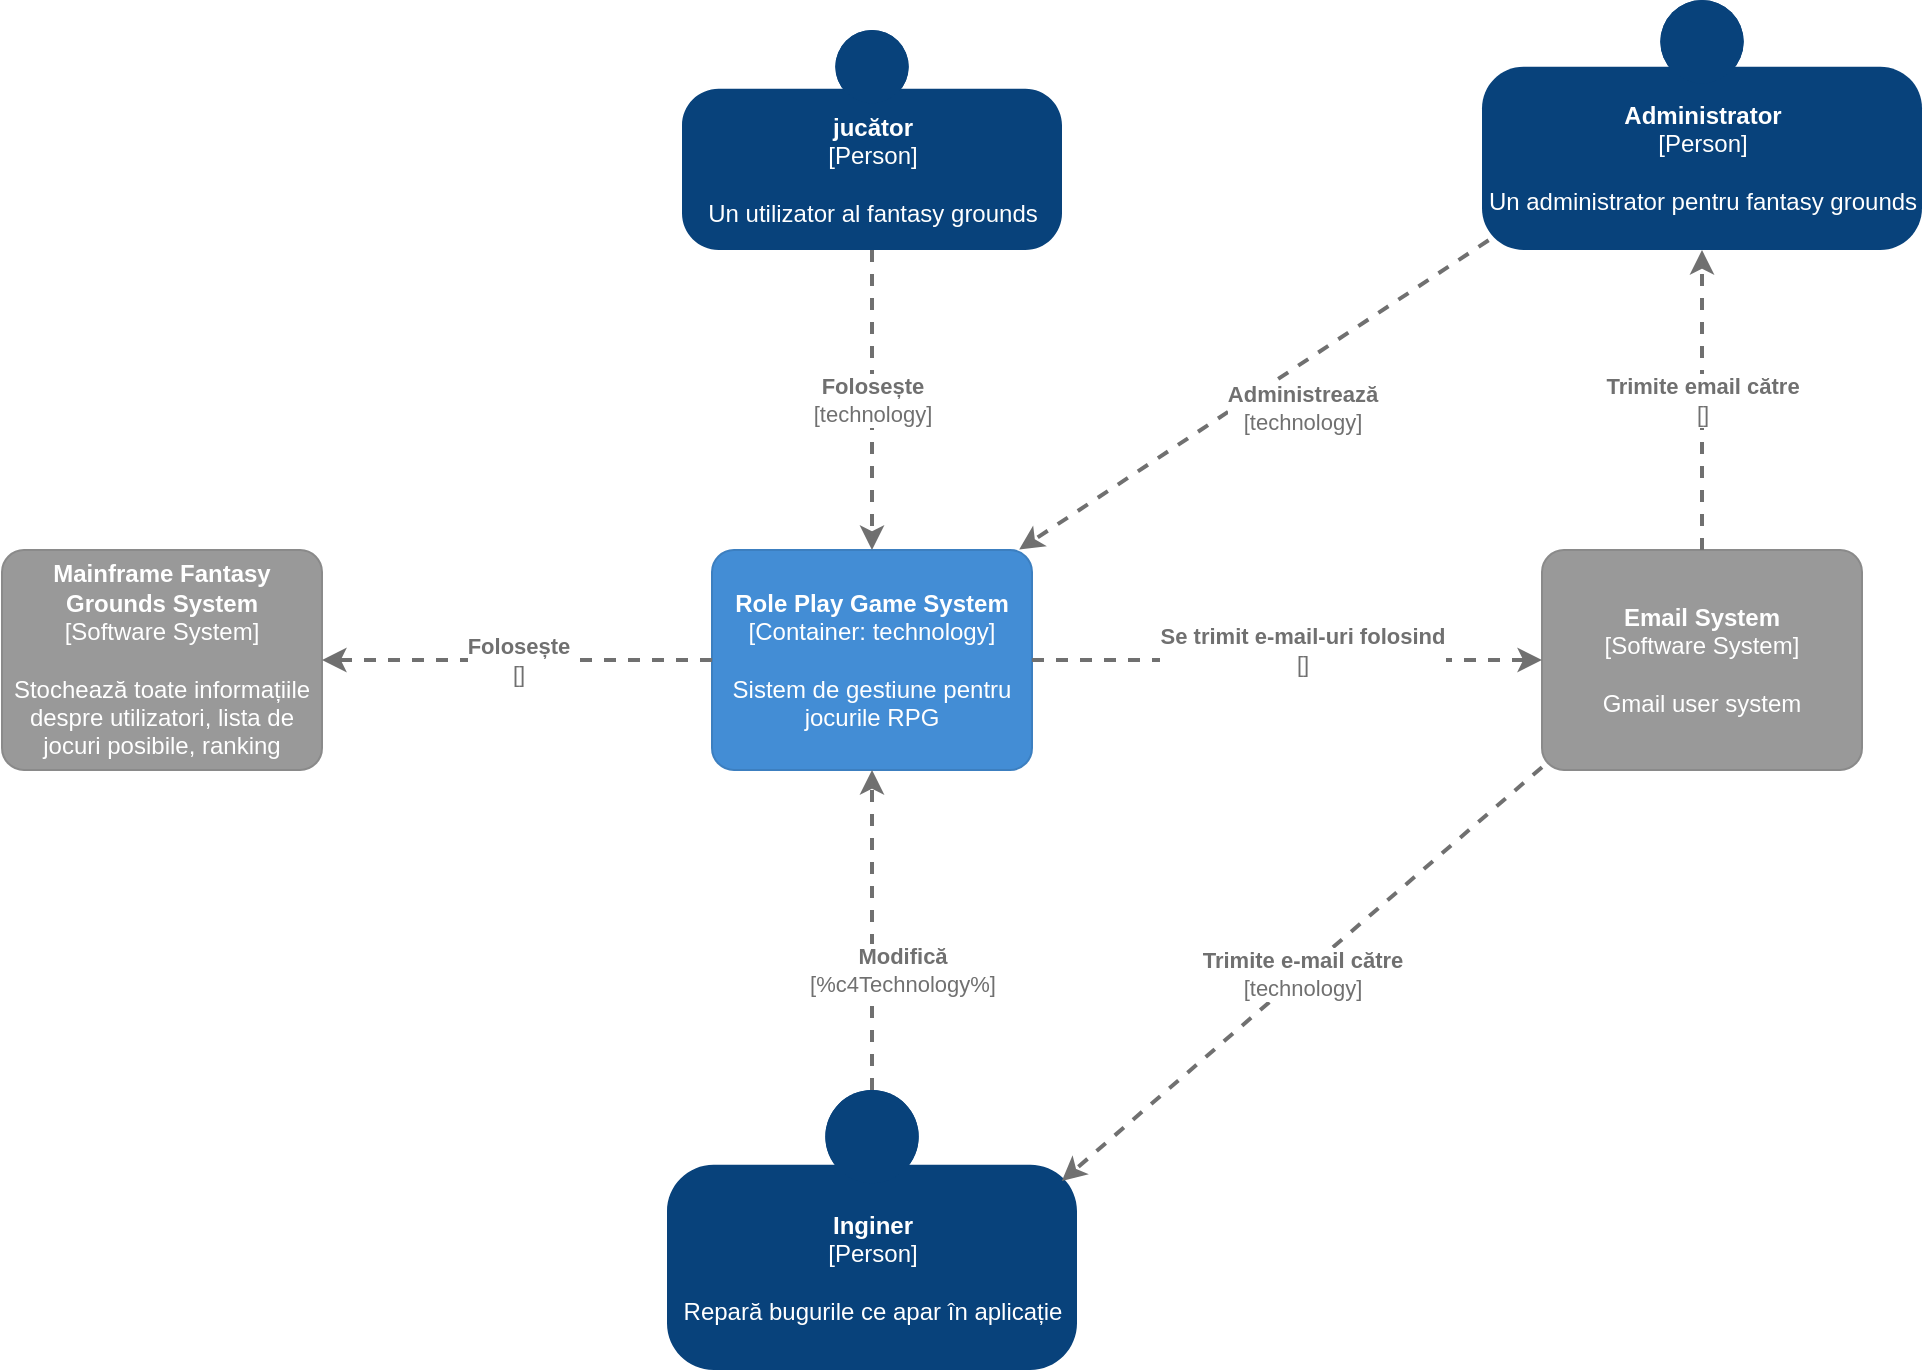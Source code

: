 <mxfile version="14.4.4" type="google"><diagram id="_lycBue0RQ0OkLhqteLK" name="Page-1"><mxGraphModel dx="2631" dy="1647" grid="1" gridSize="10" guides="1" tooltips="1" connect="1" arrows="0" fold="1" page="1" pageScale="1" pageWidth="1169" pageHeight="827" math="0" shadow="0"><root><mxCell id="0"/><mxCell id="1" parent="0"/><object placeholders="1" c4Name="jucător" c4Type="Person" c4Description="Un utilizator al fantasy grounds" label="&lt;b&gt;%c4Name%&lt;/b&gt;&lt;div&gt;[%c4Type%]&lt;/div&gt;&lt;br&gt;&lt;div&gt;%c4Description%&lt;/div&gt;" id="lhYH1Ddt8v7fvG8ZyFpk-1"><mxCell style="html=1;dashed=0;whitespace=wrap;fillColor=#08427b;strokeColor=none;fontColor=#ffffff;shape=mxgraph.c4.person;align=center;metaEdit=1;points=[[0.5,0,0],[1,0.5,0],[1,0.75,0],[0.75,1,0],[0.5,1,0],[0.25,1,0],[0,0.75,0],[0,0.5,0]];metaData={&quot;c4Type&quot;:{&quot;editable&quot;:false}};" vertex="1" parent="1"><mxGeometry x="270" y="-70" width="190" height="110" as="geometry"/></mxCell></object><object placeholders="1" c4Name="Role Play Game System " c4Type="Container" c4Technology="technology" c4Description="Sistem de gestiune pentru jocurile RPG" label="&lt;b&gt;%c4Name%&lt;/b&gt;&lt;div&gt;[%c4Type%: %c4Technology%]&lt;/div&gt;&lt;br&gt;&lt;div&gt;%c4Description%&lt;/div&gt;" id="lhYH1Ddt8v7fvG8ZyFpk-2"><mxCell style="rounded=1;whiteSpace=wrap;html=1;labelBackgroundColor=none;fillColor=#438DD5;fontColor=#ffffff;align=center;arcSize=10;strokeColor=#3C7FC0;metaEdit=1;metaData={&quot;c4Type&quot;:{&quot;editable&quot;:false}};points=[[0.25,0,0],[0.5,0,0],[0.75,0,0],[1,0.25,0],[1,0.5,0],[1,0.75,0],[0.75,1,0],[0.5,1,0],[0.25,1,0],[0,0.75,0],[0,0.5,0],[0,0.25,0]];" vertex="1" parent="1"><mxGeometry x="285" y="190" width="160" height="110.0" as="geometry"/></mxCell></object><object placeholders="1" c4Type="Relationship" c4Technology="technology" c4Description="Folosește&#10;" label="&lt;div style=&quot;text-align: left&quot;&gt;&lt;div style=&quot;text-align: center&quot;&gt;&lt;b&gt;%c4Description%&lt;/b&gt;&lt;/div&gt;&lt;div style=&quot;text-align: center&quot;&gt;[%c4Technology%]&lt;/div&gt;&lt;/div&gt;" id="lhYH1Ddt8v7fvG8ZyFpk-4"><mxCell style="edgeStyle=none;rounded=0;html=1;entryX=0.5;entryY=0;jettySize=auto;orthogonalLoop=1;strokeColor=#707070;strokeWidth=2;fontColor=#707070;jumpStyle=none;dashed=1;metaEdit=1;metaData={&quot;c4Type&quot;:{&quot;editable&quot;:false}};entryDx=0;entryDy=0;entryPerimeter=0;exitX=0.5;exitY=1;exitDx=0;exitDy=0;exitPerimeter=0;" edge="1" parent="1" source="lhYH1Ddt8v7fvG8ZyFpk-1" target="lhYH1Ddt8v7fvG8ZyFpk-2"><mxGeometry width="160" relative="1" as="geometry"><mxPoint x="270" y="130" as="sourcePoint"/><mxPoint x="430" y="130" as="targetPoint"/></mxGeometry></mxCell></object><object placeholders="1" c4Name="Email System" c4Type="Software System" c4Description="Gmail user system&#10;" label="&lt;b&gt;%c4Name%&lt;/b&gt;&lt;div&gt;[%c4Type%]&lt;/div&gt;&lt;br&gt;&lt;div&gt;%c4Description%&lt;/div&gt;" id="lhYH1Ddt8v7fvG8ZyFpk-5"><mxCell style="rounded=1;whiteSpace=wrap;html=1;labelBackgroundColor=none;fillColor=#999999;fontColor=#ffffff;align=center;arcSize=10;strokeColor=#8A8A8A;metaEdit=1;metaData={&quot;c4Type&quot;:{&quot;editable&quot;:false}};points=[[0.25,0,0],[0.5,0,0],[0.75,0,0],[1,0.25,0],[1,0.5,0],[1,0.75,0],[0.75,1,0],[0.5,1,0],[0.25,1,0],[0,0.75,0],[0,0.5,0],[0,0.25,0]];" vertex="1" parent="1"><mxGeometry x="700" y="190" width="160" height="110.0" as="geometry"/></mxCell></object><object placeholders="1" c4Type="Relationship" c4Technology="" c4Description="Se trimit e-mail-uri folosind" label="&lt;div style=&quot;text-align: left&quot;&gt;&lt;div style=&quot;text-align: center&quot;&gt;&lt;b&gt;%c4Description%&lt;/b&gt;&lt;/div&gt;&lt;div style=&quot;text-align: center&quot;&gt;[%c4Technology%]&lt;/div&gt;&lt;/div&gt;" id="lhYH1Ddt8v7fvG8ZyFpk-6"><mxCell style="edgeStyle=none;rounded=0;html=1;entryX=0;entryY=0.5;jettySize=auto;orthogonalLoop=1;strokeColor=#707070;strokeWidth=2;fontColor=#707070;jumpStyle=none;dashed=1;metaEdit=1;metaData={&quot;c4Type&quot;:{&quot;editable&quot;:false}};entryDx=0;entryDy=0;entryPerimeter=0;exitX=1;exitY=0.5;exitDx=0;exitDy=0;exitPerimeter=0;" edge="1" parent="1" source="lhYH1Ddt8v7fvG8ZyFpk-2" target="lhYH1Ddt8v7fvG8ZyFpk-5"><mxGeometry x="0.059" y="5" width="160" relative="1" as="geometry"><mxPoint x="280" y="130" as="sourcePoint"/><mxPoint x="440" y="130" as="targetPoint"/><Array as="points"><mxPoint x="510" y="245"/></Array><mxPoint as="offset"/></mxGeometry></mxCell></object><object placeholders="1" c4Name="Administrator" c4Type="Person" c4Description="Un administrator pentru fantasy grounds" label="&lt;b&gt;%c4Name%&lt;/b&gt;&lt;div&gt;[%c4Type%]&lt;/div&gt;&lt;br&gt;&lt;div&gt;%c4Description%&lt;/div&gt;" id="lhYH1Ddt8v7fvG8ZyFpk-8"><mxCell style="html=1;dashed=0;whitespace=wrap;fillColor=#08427b;strokeColor=none;fontColor=#ffffff;shape=mxgraph.c4.person;align=center;metaEdit=1;points=[[0.5,0,0],[1,0.5,0],[1,0.75,0],[0.75,1,0],[0.5,1,0],[0.25,1,0],[0,0.75,0],[0,0.5,0]];metaData={&quot;c4Type&quot;:{&quot;editable&quot;:false}};" vertex="1" parent="1"><mxGeometry x="670" y="-85" width="220" height="125" as="geometry"/></mxCell></object><object placeholders="1" c4Type="Relationship" c4Technology="" c4Description="Trimite email către" label="&lt;div style=&quot;text-align: left&quot;&gt;&lt;div style=&quot;text-align: center&quot;&gt;&lt;b&gt;%c4Description%&lt;/b&gt;&lt;/div&gt;&lt;div style=&quot;text-align: center&quot;&gt;[%c4Technology%]&lt;/div&gt;&lt;/div&gt;" id="lhYH1Ddt8v7fvG8ZyFpk-9"><mxCell style="edgeStyle=none;rounded=0;html=1;jettySize=auto;orthogonalLoop=1;strokeColor=#707070;strokeWidth=2;fontColor=#707070;jumpStyle=none;dashed=1;metaEdit=1;metaData={&quot;c4Type&quot;:{&quot;editable&quot;:false}};exitX=0.5;exitY=0;exitDx=0;exitDy=0;exitPerimeter=0;" edge="1" parent="1" source="lhYH1Ddt8v7fvG8ZyFpk-5" target="lhYH1Ddt8v7fvG8ZyFpk-8"><mxGeometry width="160" relative="1" as="geometry"><mxPoint x="470" y="130" as="sourcePoint"/><mxPoint x="630" y="130" as="targetPoint"/></mxGeometry></mxCell></object><object placeholders="1" c4Name="Mainframe Fantasy Grounds System" c4Type="Software System" c4Description="Stochează toate informațiile despre utilizatori, lista de jocuri posibile, ranking" label="&lt;b&gt;%c4Name%&lt;/b&gt;&lt;div&gt;[%c4Type%]&lt;/div&gt;&lt;br&gt;&lt;div&gt;%c4Description%&lt;/div&gt;" id="lhYH1Ddt8v7fvG8ZyFpk-11"><mxCell style="rounded=1;whiteSpace=wrap;html=1;labelBackgroundColor=none;fillColor=#999999;fontColor=#ffffff;align=center;arcSize=10;strokeColor=#8A8A8A;metaEdit=1;metaData={&quot;c4Type&quot;:{&quot;editable&quot;:false}};points=[[0.25,0,0],[0.5,0,0],[0.75,0,0],[1,0.25,0],[1,0.5,0],[1,0.75,0],[0.75,1,0],[0.5,1,0],[0.25,1,0],[0,0.75,0],[0,0.5,0],[0,0.25,0]];" vertex="1" parent="1"><mxGeometry x="-70" y="190" width="160" height="110.0" as="geometry"/></mxCell></object><object placeholders="1" c4Type="Relationship" c4Technology="" c4Description="Folosește" label="&lt;div style=&quot;text-align: left&quot;&gt;&lt;div style=&quot;text-align: center&quot;&gt;&lt;b&gt;%c4Description%&lt;/b&gt;&lt;/div&gt;&lt;div style=&quot;text-align: center&quot;&gt;[%c4Technology%]&lt;/div&gt;&lt;/div&gt;" id="lhYH1Ddt8v7fvG8ZyFpk-12"><mxCell style="edgeStyle=none;rounded=0;html=1;entryX=1;entryY=0.5;jettySize=auto;orthogonalLoop=1;strokeColor=#707070;strokeWidth=2;fontColor=#707070;jumpStyle=none;dashed=1;metaEdit=1;metaData={&quot;c4Type&quot;:{&quot;editable&quot;:false}};entryDx=0;entryDy=0;entryPerimeter=0;exitX=0;exitY=0.5;exitDx=0;exitDy=0;exitPerimeter=0;" edge="1" parent="1" source="lhYH1Ddt8v7fvG8ZyFpk-2" target="lhYH1Ddt8v7fvG8ZyFpk-11"><mxGeometry width="160" relative="1" as="geometry"><mxPoint x="-10" y="130" as="sourcePoint"/><mxPoint x="150" y="130" as="targetPoint"/><Array as="points"/></mxGeometry></mxCell></object><object placeholders="1" c4Name="Inginer" c4Type="Person" c4Description="Repară bugurile ce apar în aplicație" label="&lt;b&gt;%c4Name%&lt;/b&gt;&lt;div&gt;[%c4Type%]&lt;/div&gt;&lt;br&gt;&lt;div&gt;%c4Description%&lt;/div&gt;" id="lhYH1Ddt8v7fvG8ZyFpk-13"><mxCell style="html=1;dashed=0;whitespace=wrap;fillColor=#08427b;strokeColor=none;fontColor=#ffffff;shape=mxgraph.c4.person;align=center;metaEdit=1;points=[[0.5,0,0],[1,0.5,0],[1,0.75,0],[0.75,1,0],[0.5,1,0],[0.25,1,0],[0,0.75,0],[0,0.5,0]];metaData={&quot;c4Type&quot;:{&quot;editable&quot;:false}};" vertex="1" parent="1"><mxGeometry x="262.5" y="460" width="205" height="140" as="geometry"/></mxCell></object><object placeholders="1" c4Type="Relationship" c4Description="Modifică" label="&lt;div style=&quot;text-align: left&quot;&gt;&lt;div style=&quot;text-align: center&quot;&gt;&lt;b&gt;%c4Description%&lt;/b&gt;&lt;/div&gt;&lt;div style=&quot;text-align: center&quot;&gt;[%c4Technology%]&lt;/div&gt;&lt;/div&gt;" id="lhYH1Ddt8v7fvG8ZyFpk-14"><mxCell style="edgeStyle=none;rounded=0;html=1;entryX=0.5;entryY=1;jettySize=auto;orthogonalLoop=1;strokeColor=#707070;strokeWidth=2;fontColor=#707070;jumpStyle=none;dashed=1;metaEdit=1;metaData={&quot;c4Type&quot;:{&quot;editable&quot;:false}};exitX=0.5;exitY=0;exitDx=0;exitDy=0;exitPerimeter=0;entryDx=0;entryDy=0;entryPerimeter=0;" edge="1" parent="1" source="lhYH1Ddt8v7fvG8ZyFpk-13" target="lhYH1Ddt8v7fvG8ZyFpk-2"><mxGeometry x="-0.25" y="-15" width="160" relative="1" as="geometry"><mxPoint x="380" y="310" as="sourcePoint"/><mxPoint x="540" y="310" as="targetPoint"/><mxPoint as="offset"/></mxGeometry></mxCell></object><object placeholders="1" c4Type="Relationship" c4Technology="technology" c4Description="Trimite e-mail către" label="&lt;div style=&quot;text-align: left&quot;&gt;&lt;div style=&quot;text-align: center&quot;&gt;&lt;b&gt;%c4Description%&lt;/b&gt;&lt;/div&gt;&lt;div style=&quot;text-align: center&quot;&gt;[%c4Technology%]&lt;/div&gt;&lt;/div&gt;" id="lhYH1Ddt8v7fvG8ZyFpk-15"><mxCell style="edgeStyle=none;rounded=0;html=1;entryX=0.963;entryY=0.325;jettySize=auto;orthogonalLoop=1;strokeColor=#707070;strokeWidth=2;fontColor=#707070;jumpStyle=none;dashed=1;metaEdit=1;metaData={&quot;c4Type&quot;:{&quot;editable&quot;:false}};entryDx=0;entryDy=0;entryPerimeter=0;exitX=0;exitY=0.987;exitDx=0;exitDy=0;exitPerimeter=0;" edge="1" parent="1" source="lhYH1Ddt8v7fvG8ZyFpk-5" target="lhYH1Ddt8v7fvG8ZyFpk-13"><mxGeometry width="160" relative="1" as="geometry"><mxPoint x="350" y="300" as="sourcePoint"/><mxPoint x="510" y="300" as="targetPoint"/></mxGeometry></mxCell></object><object placeholders="1" c4Type="Relationship" c4Technology="technology" c4Description="Administrează" label="&lt;div style=&quot;text-align: left&quot;&gt;&lt;div style=&quot;text-align: center&quot;&gt;&lt;b&gt;%c4Description%&lt;/b&gt;&lt;/div&gt;&lt;div style=&quot;text-align: center&quot;&gt;[%c4Technology%]&lt;/div&gt;&lt;/div&gt;" id="lhYH1Ddt8v7fvG8ZyFpk-17"><mxCell style="edgeStyle=none;rounded=0;html=1;entryX=0.96;entryY=-0.002;jettySize=auto;orthogonalLoop=1;strokeColor=#707070;strokeWidth=2;fontColor=#707070;jumpStyle=none;dashed=1;metaEdit=1;metaData={&quot;c4Type&quot;:{&quot;editable&quot;:false}};exitX=0.015;exitY=0.961;exitDx=0;exitDy=0;exitPerimeter=0;entryDx=0;entryDy=0;entryPerimeter=0;" edge="1" parent="1" source="lhYH1Ddt8v7fvG8ZyFpk-8" target="lhYH1Ddt8v7fvG8ZyFpk-2"><mxGeometry x="-0.113" y="20" width="160" relative="1" as="geometry"><mxPoint x="350" y="300" as="sourcePoint"/><mxPoint x="510" y="300" as="targetPoint"/><Array as="points"/><mxPoint y="-1" as="offset"/></mxGeometry></mxCell></object></root></mxGraphModel></diagram></mxfile>